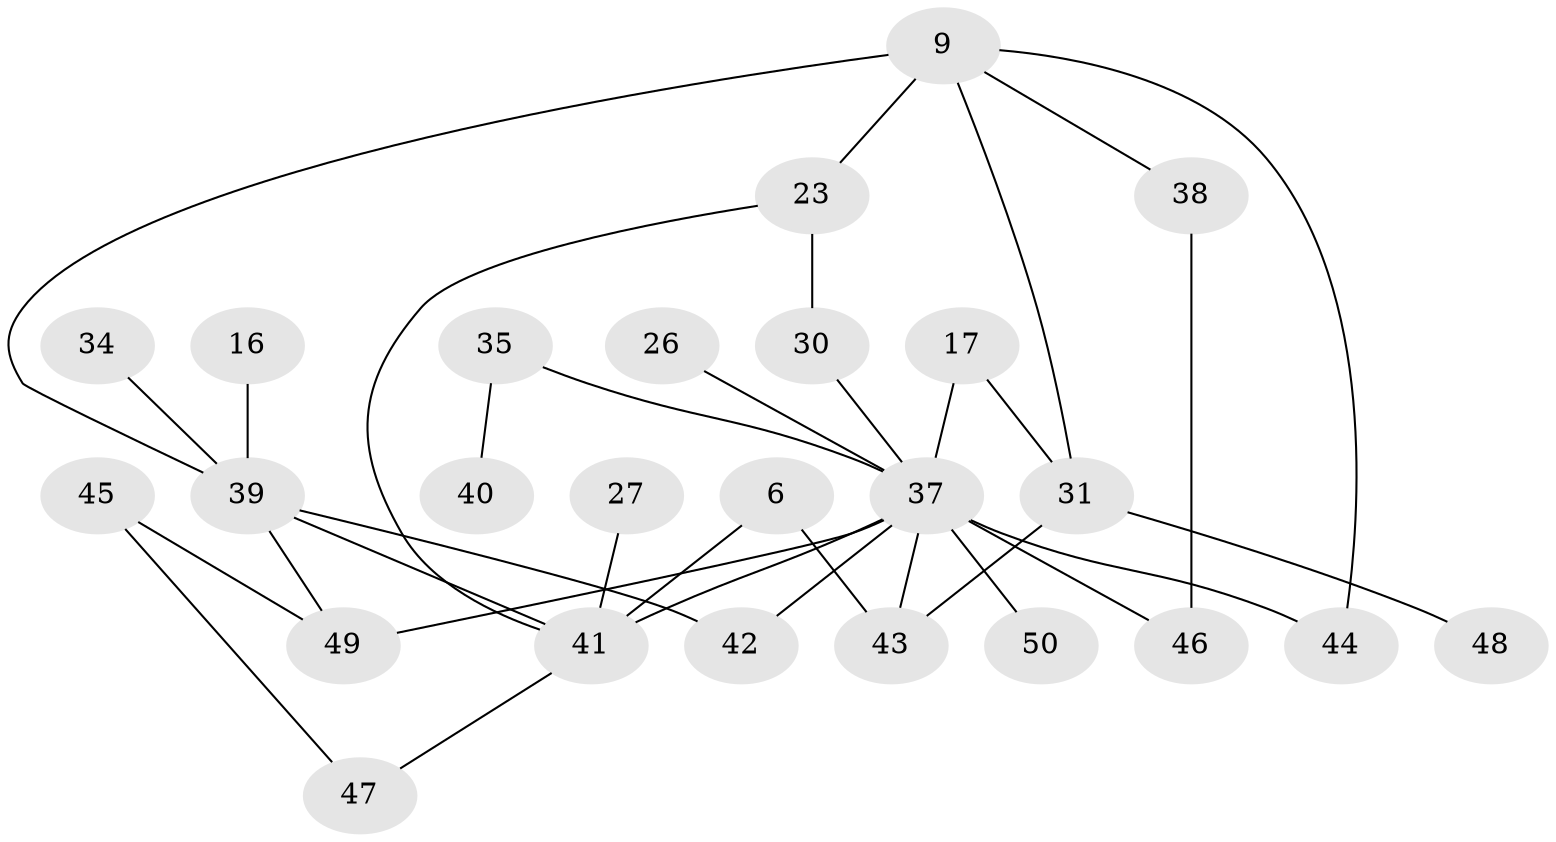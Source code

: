 // original degree distribution, {3: 0.2, 5: 0.06, 7: 0.04, 4: 0.14, 2: 0.36, 6: 0.02, 1: 0.18}
// Generated by graph-tools (version 1.1) at 2025/44/03/04/25 21:44:25]
// undirected, 25 vertices, 34 edges
graph export_dot {
graph [start="1"]
  node [color=gray90,style=filled];
  6;
  9;
  16;
  17;
  23 [super="+7"];
  26;
  27 [super="+12"];
  30;
  31 [super="+13"];
  34 [super="+15"];
  35;
  37 [super="+25+36+5+18"];
  38 [super="+22"];
  39 [super="+28"];
  40;
  41 [super="+19+24"];
  42 [super="+29"];
  43 [super="+32"];
  44;
  45;
  46;
  47;
  48;
  49 [super="+20+33"];
  50;
  6 -- 43;
  6 -- 41;
  9 -- 44;
  9 -- 23 [weight=2];
  9 -- 38;
  9 -- 39;
  9 -- 31;
  16 -- 39;
  17 -- 31;
  17 -- 37;
  23 -- 30;
  23 -- 41 [weight=2];
  26 -- 37;
  27 -- 41;
  30 -- 37;
  31 -- 43;
  31 -- 48;
  34 -- 39;
  35 -- 40;
  35 -- 37;
  37 -- 49 [weight=3];
  37 -- 41 [weight=4];
  37 -- 50;
  37 -- 43 [weight=3];
  37 -- 46;
  37 -- 44;
  37 -- 42;
  38 -- 46;
  39 -- 49 [weight=2];
  39 -- 41;
  39 -- 42;
  41 -- 47;
  45 -- 47;
  45 -- 49;
}

